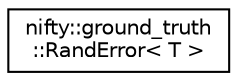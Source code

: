 digraph "Graphical Class Hierarchy"
{
  edge [fontname="Helvetica",fontsize="10",labelfontname="Helvetica",labelfontsize="10"];
  node [fontname="Helvetica",fontsize="10",shape=record];
  rankdir="LR";
  Node1 [label="nifty::ground_truth\l::RandError\< T \>",height=0.2,width=0.4,color="black", fillcolor="white", style="filled",URL="$classnifty_1_1ground__truth_1_1RandError.html"];
}
